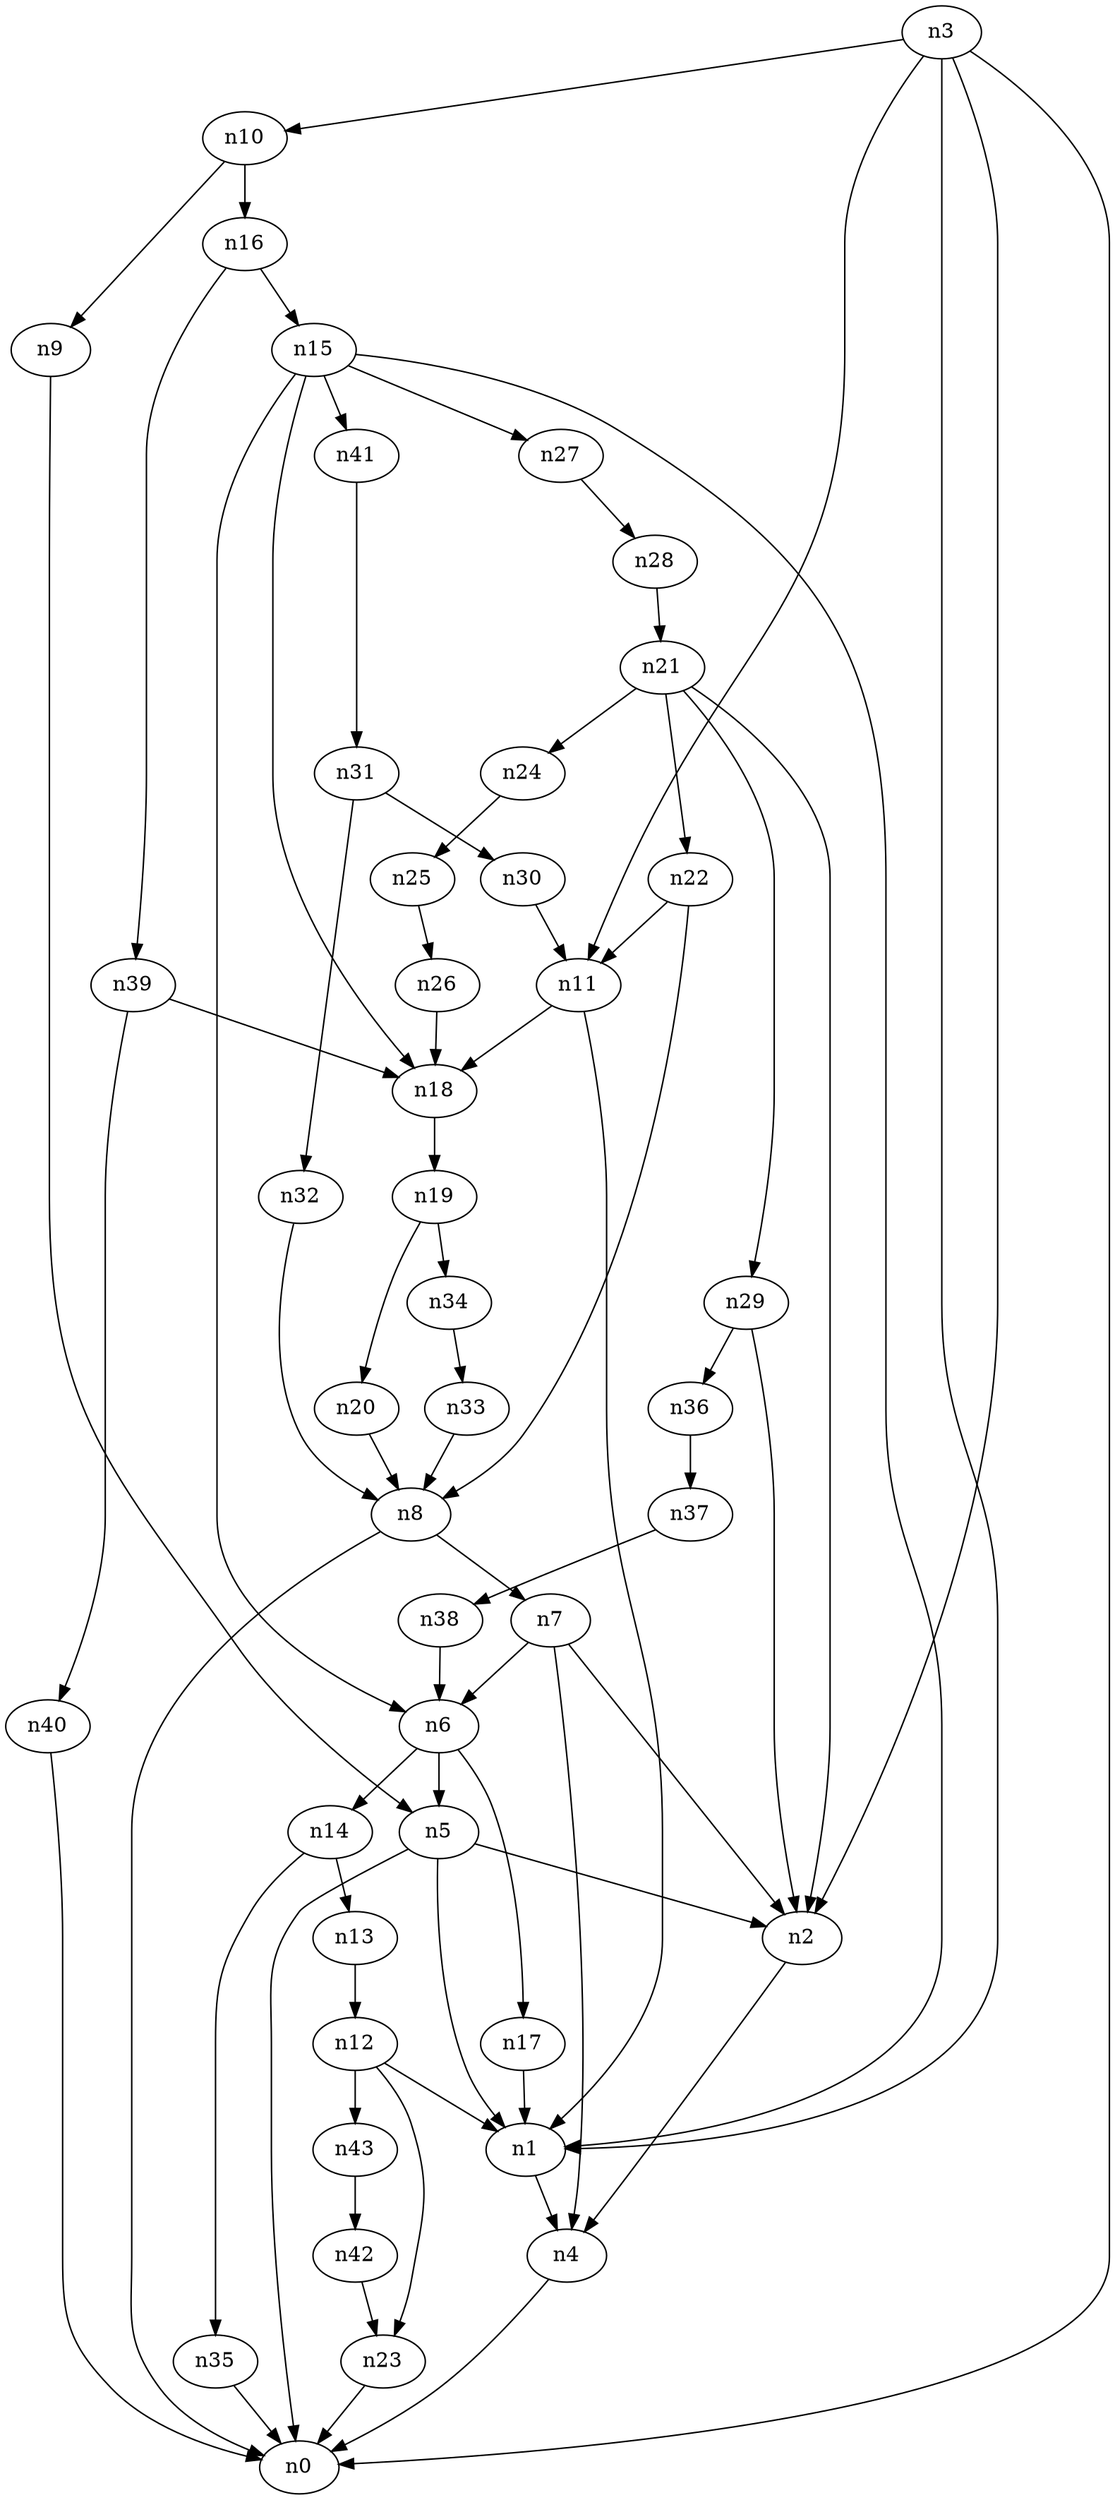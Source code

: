 digraph G {
	n1 -> n4	 [_graphml_id=e4];
	n2 -> n4	 [_graphml_id=e7];
	n3 -> n0	 [_graphml_id=e0];
	n3 -> n1	 [_graphml_id=e3];
	n3 -> n2	 [_graphml_id=e6];
	n3 -> n10	 [_graphml_id=e15];
	n3 -> n11	 [_graphml_id=e16];
	n4 -> n0	 [_graphml_id=e1];
	n5 -> n0	 [_graphml_id=e2];
	n5 -> n1	 [_graphml_id=e5];
	n5 -> n2	 [_graphml_id=e8];
	n6 -> n5	 [_graphml_id=e9];
	n6 -> n14	 [_graphml_id=e22];
	n6 -> n17	 [_graphml_id=e27];
	n7 -> n2	 [_graphml_id=e18];
	n7 -> n4	 [_graphml_id=e28];
	n7 -> n6	 [_graphml_id=e10];
	n8 -> n0	 [_graphml_id=e12];
	n8 -> n7	 [_graphml_id=e11];
	n9 -> n5	 [_graphml_id=e13];
	n10 -> n9	 [_graphml_id=e14];
	n10 -> n16	 [_graphml_id=e25];
	n11 -> n1	 [_graphml_id=e17];
	n11 -> n18	 [_graphml_id=e29];
	n12 -> n1	 [_graphml_id=e19];
	n12 -> n23	 [_graphml_id=e36];
	n12 -> n43	 [_graphml_id=e71];
	n13 -> n12	 [_graphml_id=e20];
	n14 -> n13	 [_graphml_id=e21];
	n14 -> n35	 [_graphml_id=e57];
	n15 -> n1	 [_graphml_id=e23];
	n15 -> n6	 [_graphml_id=e38];
	n15 -> n18	 [_graphml_id=e48];
	n15 -> n27	 [_graphml_id=e43];
	n15 -> n41	 [_graphml_id=e66];
	n16 -> n15	 [_graphml_id=e24];
	n16 -> n39	 [_graphml_id=e68];
	n17 -> n1	 [_graphml_id=e26];
	n18 -> n19	 [_graphml_id=e30];
	n19 -> n20	 [_graphml_id=e31];
	n19 -> n34	 [_graphml_id=e55];
	n20 -> n8	 [_graphml_id=e32];
	n21 -> n2	 [_graphml_id=e33];
	n21 -> n22	 [_graphml_id=e34];
	n21 -> n24	 [_graphml_id=e39];
	n21 -> n29	 [_graphml_id=e46];
	n22 -> n8	 [_graphml_id=e35];
	n22 -> n11	 [_graphml_id=e58];
	n23 -> n0	 [_graphml_id=e37];
	n24 -> n25	 [_graphml_id=e40];
	n25 -> n26	 [_graphml_id=e41];
	n26 -> n18	 [_graphml_id=e42];
	n27 -> n28	 [_graphml_id=e44];
	n28 -> n21	 [_graphml_id=e45];
	n29 -> n2	 [_graphml_id=e47];
	n29 -> n36	 [_graphml_id=e59];
	n30 -> n11	 [_graphml_id=e49];
	n31 -> n30	 [_graphml_id=e50];
	n31 -> n32	 [_graphml_id=e51];
	n32 -> n8	 [_graphml_id=e52];
	n33 -> n8	 [_graphml_id=e53];
	n34 -> n33	 [_graphml_id=e54];
	n35 -> n0	 [_graphml_id=e56];
	n36 -> n37	 [_graphml_id=e60];
	n37 -> n38	 [_graphml_id=e61];
	n38 -> n6	 [_graphml_id=e62];
	n39 -> n18	 [_graphml_id=e63];
	n39 -> n40	 [_graphml_id=e64];
	n40 -> n0	 [_graphml_id=e65];
	n41 -> n31	 [_graphml_id=e67];
	n42 -> n23	 [_graphml_id=e69];
	n43 -> n42	 [_graphml_id=e70];
}
